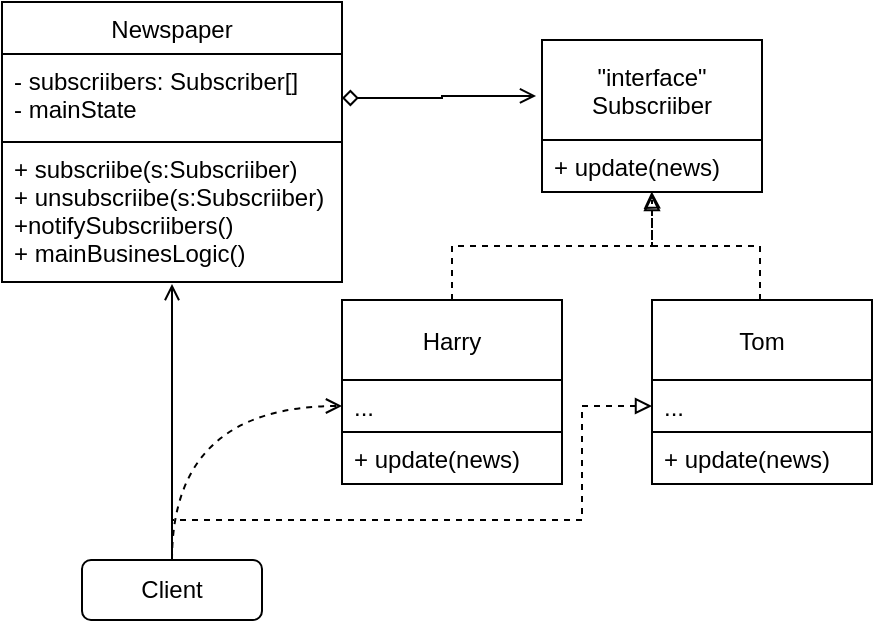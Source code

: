 <mxfile version="14.6.13" type="device"><diagram id="KV0jHwhvh_08xcqdU-Cs" name="Страница 1"><mxGraphModel dx="723" dy="458" grid="1" gridSize="10" guides="1" tooltips="1" connect="1" arrows="1" fold="1" page="1" pageScale="1" pageWidth="827" pageHeight="1169" math="0" shadow="0"><root><mxCell id="0"/><mxCell id="1" parent="0"/><mxCell id="KmWy24awBmJ3GriFzYnB-14" style="edgeStyle=orthogonalEdgeStyle;rounded=0;orthogonalLoop=1;jettySize=auto;html=1;entryX=0.5;entryY=1.014;entryDx=0;entryDy=0;entryPerimeter=0;endArrow=open;endFill=0;" edge="1" parent="1" source="KmWy24awBmJ3GriFzYnB-1" target="KmWy24awBmJ3GriFzYnB-5"><mxGeometry relative="1" as="geometry"/></mxCell><mxCell id="KmWy24awBmJ3GriFzYnB-17" style="edgeStyle=orthogonalEdgeStyle;rounded=0;orthogonalLoop=1;jettySize=auto;html=1;entryX=0;entryY=0.5;entryDx=0;entryDy=0;dashed=1;startArrow=none;startFill=0;endArrow=open;endFill=0;curved=1;" edge="1" parent="1" source="KmWy24awBmJ3GriFzYnB-1" target="KmWy24awBmJ3GriFzYnB-12"><mxGeometry relative="1" as="geometry"/></mxCell><mxCell id="KmWy24awBmJ3GriFzYnB-22" style="edgeStyle=orthogonalEdgeStyle;rounded=0;orthogonalLoop=1;jettySize=auto;html=1;entryX=0;entryY=0.5;entryDx=0;entryDy=0;dashed=1;startArrow=none;startFill=0;endArrow=block;endFill=0;exitX=0.5;exitY=0;exitDx=0;exitDy=0;" edge="1" parent="1" source="KmWy24awBmJ3GriFzYnB-1" target="KmWy24awBmJ3GriFzYnB-19"><mxGeometry relative="1" as="geometry"><Array as="points"><mxPoint x="315" y="450"/><mxPoint x="520" y="450"/><mxPoint x="520" y="393"/></Array></mxGeometry></mxCell><mxCell id="KmWy24awBmJ3GriFzYnB-1" value="Client" style="rounded=1;whiteSpace=wrap;html=1;" vertex="1" parent="1"><mxGeometry x="270" y="470" width="90" height="30" as="geometry"/></mxCell><mxCell id="KmWy24awBmJ3GriFzYnB-2" value="Newspaper" style="swimlane;fontStyle=0;childLayout=stackLayout;horizontal=1;startSize=26;horizontalStack=0;resizeParent=1;resizeParentMax=0;resizeLast=0;collapsible=1;marginBottom=0;" vertex="1" parent="1"><mxGeometry x="230" y="191" width="170" height="140" as="geometry"/></mxCell><mxCell id="KmWy24awBmJ3GriFzYnB-3" value="- subscriibers: Subscriber[]&#10;- mainState" style="text;strokeColor=#000000;fillColor=none;align=left;verticalAlign=top;spacingLeft=4;spacingRight=4;overflow=hidden;rotatable=0;points=[[0,0.5],[1,0.5]];portConstraint=eastwest;" vertex="1" parent="KmWy24awBmJ3GriFzYnB-2"><mxGeometry y="26" width="170" height="44" as="geometry"/></mxCell><mxCell id="KmWy24awBmJ3GriFzYnB-5" value="+ subscriibe(s:Subscriiber)&#10;+ unsubscriibe(s:Subscriiber)&#10;+notifySubscriibers()&#10;+ mainBusinesLogic()" style="text;strokeColor=none;fillColor=none;align=left;verticalAlign=top;spacingLeft=4;spacingRight=4;overflow=hidden;rotatable=0;points=[[0,0.5],[1,0.5]];portConstraint=eastwest;" vertex="1" parent="KmWy24awBmJ3GriFzYnB-2"><mxGeometry y="70" width="170" height="70" as="geometry"/></mxCell><mxCell id="KmWy24awBmJ3GriFzYnB-6" value="&quot;interface&quot;&#10;Subscriiber" style="swimlane;fontStyle=0;childLayout=stackLayout;horizontal=1;startSize=50;horizontalStack=0;resizeParent=1;resizeParentMax=0;resizeLast=0;collapsible=1;marginBottom=0;strokeColor=#000000;" vertex="1" parent="1"><mxGeometry x="500" y="210" width="110" height="76" as="geometry"/></mxCell><mxCell id="KmWy24awBmJ3GriFzYnB-9" value="+ update(news)" style="text;strokeColor=none;fillColor=none;align=left;verticalAlign=top;spacingLeft=4;spacingRight=4;overflow=hidden;rotatable=0;points=[[0,0.5],[1,0.5]];portConstraint=eastwest;" vertex="1" parent="KmWy24awBmJ3GriFzYnB-6"><mxGeometry y="50" width="110" height="26" as="geometry"/></mxCell><mxCell id="KmWy24awBmJ3GriFzYnB-16" style="edgeStyle=orthogonalEdgeStyle;rounded=0;orthogonalLoop=1;jettySize=auto;html=1;entryX=0.5;entryY=1.038;entryDx=0;entryDy=0;entryPerimeter=0;startArrow=none;startFill=0;endArrow=block;endFill=0;dashed=1;" edge="1" parent="1" source="KmWy24awBmJ3GriFzYnB-10" target="KmWy24awBmJ3GriFzYnB-9"><mxGeometry relative="1" as="geometry"/></mxCell><mxCell id="KmWy24awBmJ3GriFzYnB-10" value="Harry" style="swimlane;fontStyle=0;childLayout=stackLayout;horizontal=1;startSize=40;horizontalStack=0;resizeParent=1;resizeParentMax=0;resizeLast=0;collapsible=1;marginBottom=0;strokeColor=#000000;" vertex="1" parent="1"><mxGeometry x="400" y="340" width="110" height="92" as="geometry"/></mxCell><mxCell id="KmWy24awBmJ3GriFzYnB-12" value="..." style="text;strokeColor=#000000;fillColor=none;align=left;verticalAlign=top;spacingLeft=4;spacingRight=4;overflow=hidden;rotatable=0;points=[[0,0.5],[1,0.5]];portConstraint=eastwest;" vertex="1" parent="KmWy24awBmJ3GriFzYnB-10"><mxGeometry y="40" width="110" height="26" as="geometry"/></mxCell><mxCell id="KmWy24awBmJ3GriFzYnB-13" value="+ update(news)" style="text;strokeColor=none;fillColor=none;align=left;verticalAlign=top;spacingLeft=4;spacingRight=4;overflow=hidden;rotatable=0;points=[[0,0.5],[1,0.5]];portConstraint=eastwest;" vertex="1" parent="KmWy24awBmJ3GriFzYnB-10"><mxGeometry y="66" width="110" height="26" as="geometry"/></mxCell><mxCell id="KmWy24awBmJ3GriFzYnB-15" style="edgeStyle=orthogonalEdgeStyle;rounded=0;orthogonalLoop=1;jettySize=auto;html=1;entryX=-0.027;entryY=0.368;entryDx=0;entryDy=0;entryPerimeter=0;endArrow=open;endFill=0;startArrow=diamond;startFill=0;" edge="1" parent="1" source="KmWy24awBmJ3GriFzYnB-3" target="KmWy24awBmJ3GriFzYnB-6"><mxGeometry relative="1" as="geometry"/></mxCell><mxCell id="KmWy24awBmJ3GriFzYnB-21" style="edgeStyle=orthogonalEdgeStyle;rounded=0;orthogonalLoop=1;jettySize=auto;html=1;dashed=1;startArrow=none;startFill=0;endArrow=block;endFill=0;entryX=0.508;entryY=0.989;entryDx=0;entryDy=0;entryPerimeter=0;" edge="1" parent="1"><mxGeometry relative="1" as="geometry"><mxPoint x="554.88" y="285.714" as="targetPoint"/><mxPoint x="609" y="340" as="sourcePoint"/><Array as="points"><mxPoint x="609" y="313"/><mxPoint x="555" y="313"/><mxPoint x="555" y="290"/></Array></mxGeometry></mxCell><mxCell id="KmWy24awBmJ3GriFzYnB-18" value="Tom" style="swimlane;fontStyle=0;childLayout=stackLayout;horizontal=1;startSize=40;horizontalStack=0;resizeParent=1;resizeParentMax=0;resizeLast=0;collapsible=1;marginBottom=0;strokeColor=#000000;" vertex="1" parent="1"><mxGeometry x="555" y="340" width="110" height="92" as="geometry"/></mxCell><mxCell id="KmWy24awBmJ3GriFzYnB-19" value="..." style="text;strokeColor=#000000;fillColor=none;align=left;verticalAlign=top;spacingLeft=4;spacingRight=4;overflow=hidden;rotatable=0;points=[[0,0.5],[1,0.5]];portConstraint=eastwest;" vertex="1" parent="KmWy24awBmJ3GriFzYnB-18"><mxGeometry y="40" width="110" height="26" as="geometry"/></mxCell><mxCell id="KmWy24awBmJ3GriFzYnB-20" value="+ update(news)" style="text;strokeColor=none;fillColor=none;align=left;verticalAlign=top;spacingLeft=4;spacingRight=4;overflow=hidden;rotatable=0;points=[[0,0.5],[1,0.5]];portConstraint=eastwest;" vertex="1" parent="KmWy24awBmJ3GriFzYnB-18"><mxGeometry y="66" width="110" height="26" as="geometry"/></mxCell></root></mxGraphModel></diagram></mxfile>